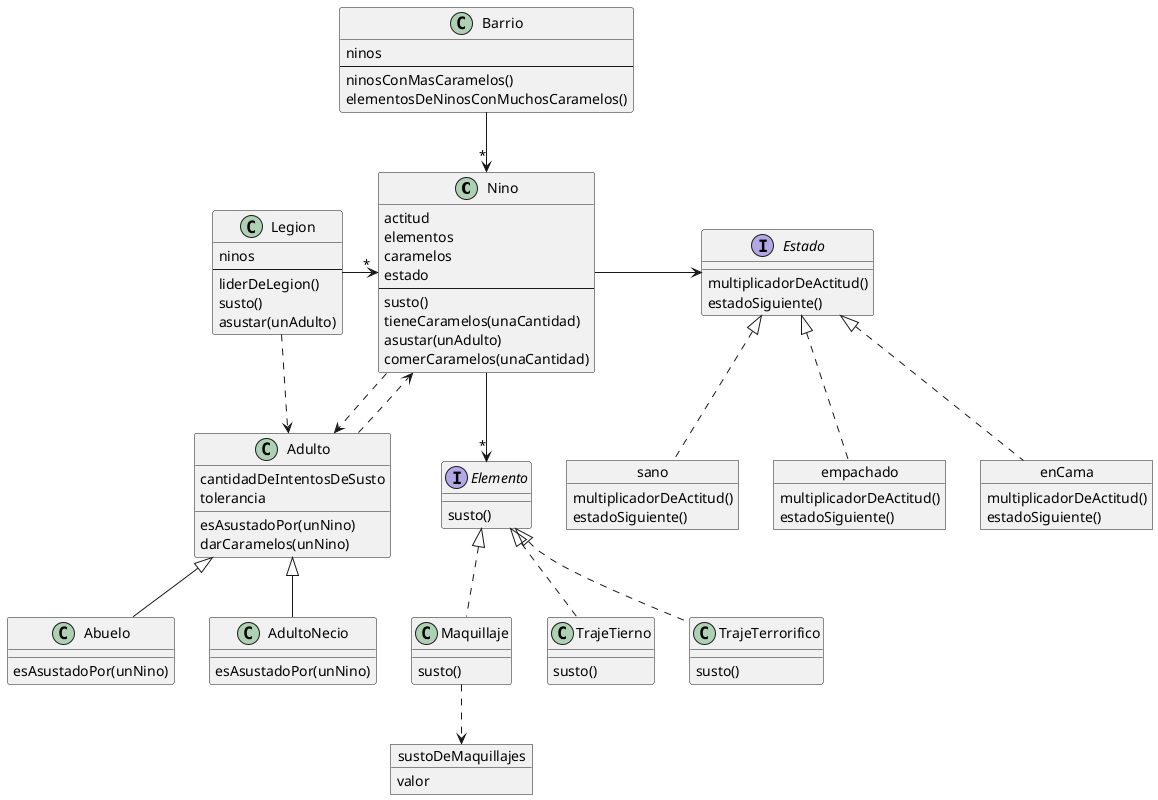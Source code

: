 @startuml jaloguin

class Nino {
    actitud
    elementos
    caramelos
    estado
    --
    susto()
    tieneCaramelos(unaCantidad)
    asustar(unAdulto)
    comerCaramelos(unaCantidad)
}

interface Elemento {
    susto()
}

class Maquillaje {
    susto()
}

object sustoDeMaquillajes {
    valor
}

class TrajeTierno {
    susto()
}

class TrajeTerrorifico {
    susto()
}

class Adulto {
    cantidadDeIntentosDeSusto
    tolerancia
    esAsustadoPor(unNino)
    darCaramelos(unNino)
}

class Abuelo {
    esAsustadoPor(unNino)
}

class AdultoNecio {
    esAsustadoPor(unNino)
}

class Legion {
    ninos
    --
    liderDeLegion()
    susto()
    asustar(unAdulto)
}

class Barrio {
    ninos
    --
    ninosConMasCaramelos()
    elementosDeNinosConMuchosCaramelos()
}

interface Estado {
    multiplicadorDeActitud()
    estadoSiguiente()
}

object sano {
    multiplicadorDeActitud()
    estadoSiguiente()
}

object empachado {
    multiplicadorDeActitud()
    estadoSiguiente()
}

object enCama {
    multiplicadorDeActitud()
    estadoSiguiente()
}

Nino --> "*" Elemento
Nino ..> Adulto
Nino -r-> Estado

sano .u.|> Estado
empachado .u.|> Estado
enCama .u.|> Estado

Legion -> "*" Nino
Legion ..> Adulto

Adulto ..> Nino

Abuelo -u-|> Adulto
AdultoNecio -u-|> Adulto

TrajeTierno .u.|> Elemento
TrajeTerrorifico .u.|> Elemento

Maquillaje .u.|> Elemento
Maquillaje ..> sustoDeMaquillajes

Barrio --> "*" Nino

@enduml